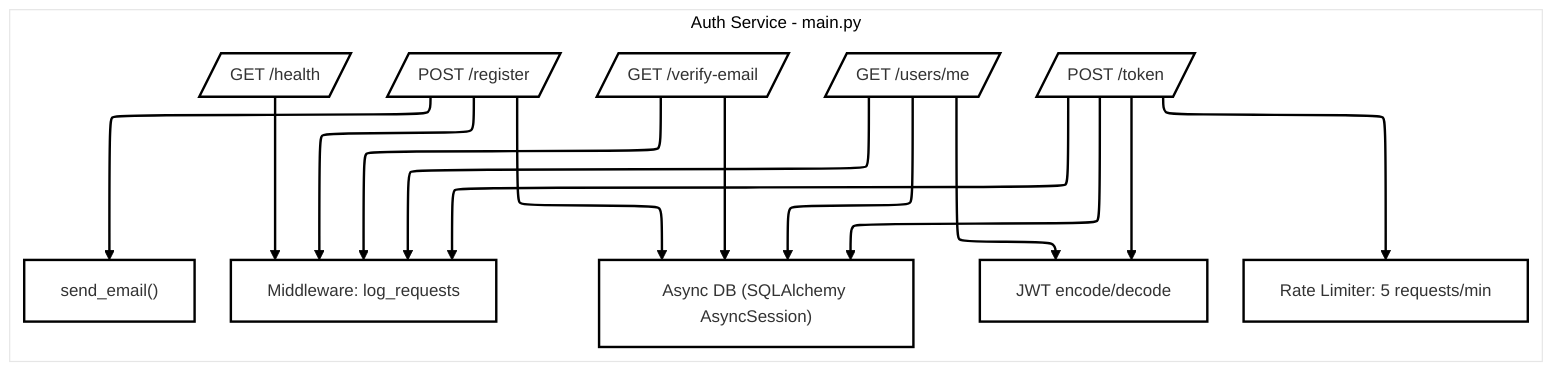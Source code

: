 ---
config:
  theme: neo
  layout: elk
---
flowchart TB
 subgraph AuthService["Auth Service - main.py"]
    direction TB
        HealthCheck[/"GET /health"/]
        Register[/"POST /register"/]
        VerifyEmail[/"GET /verify-email"/]
        Login[/"POST /token"/]
        Me[/"GET /users/me"/]
        Middleware["Middleware: log_requests"]
        Limiter["Rate Limiter: 5 requests/min"]
        DB["Async DB (SQLAlchemy AsyncSession)"]
        JWT["JWT encode/decode"]
        Email["send_email()"]
  end
    HealthCheck --> Middleware
    Register --> Middleware & DB & Email
    VerifyEmail --> Middleware & DB
    Login --> Middleware & DB & JWT & Limiter
    Me --> Middleware & DB & JWT